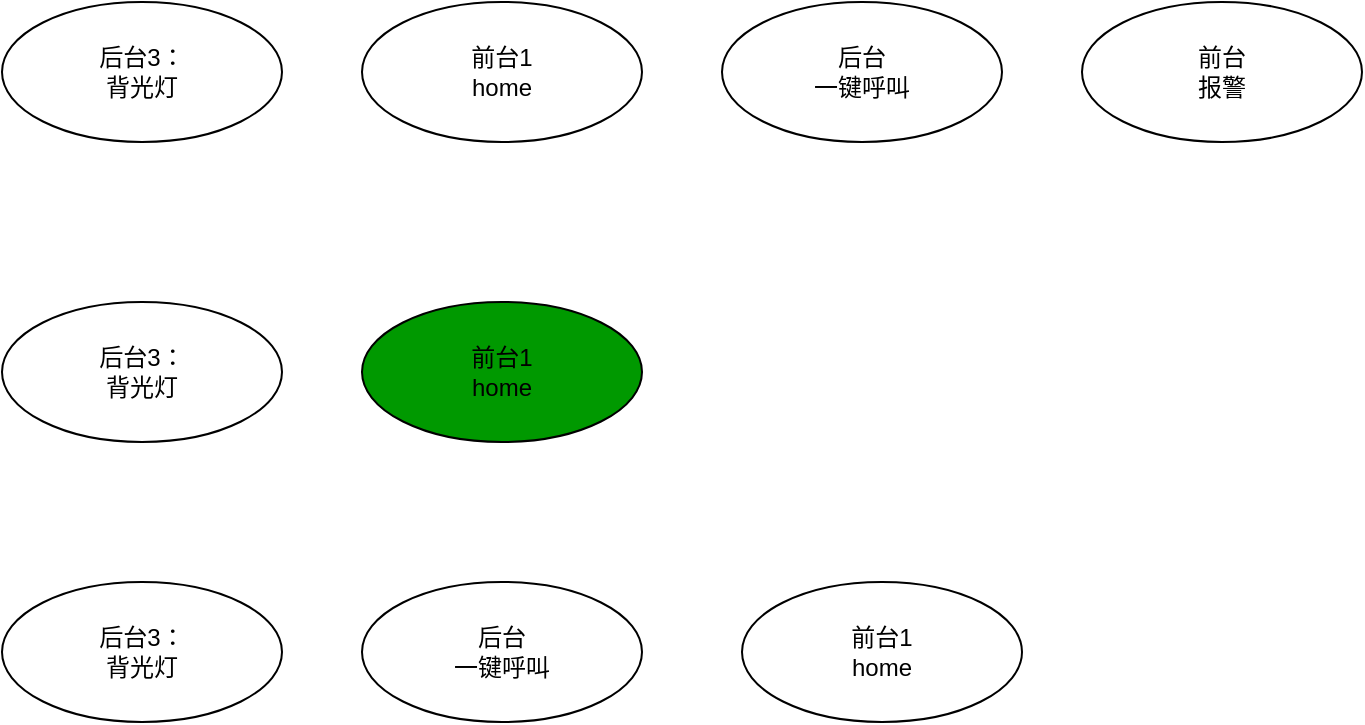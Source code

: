 <mxfile version="28.1.2">
  <diagram name="第 1 页" id="oZ9QpFtRigeAbVjY0cbb">
    <mxGraphModel dx="1042" dy="567" grid="1" gridSize="10" guides="1" tooltips="1" connect="1" arrows="1" fold="1" page="1" pageScale="1" pageWidth="1169" pageHeight="827" math="0" shadow="0">
      <root>
        <mxCell id="0" />
        <mxCell id="1" parent="0" />
        <mxCell id="hwEPEX_snPCJdD1slW9v-1" value="后台3：&lt;br&gt;背光灯" style="ellipse;whiteSpace=wrap;html=1;" vertex="1" parent="1">
          <mxGeometry x="110" y="240" width="140" height="70" as="geometry" />
        </mxCell>
        <mxCell id="hwEPEX_snPCJdD1slW9v-3" value="前台1&lt;br&gt;home" style="ellipse;whiteSpace=wrap;html=1;" vertex="1" parent="1">
          <mxGeometry x="290" y="240" width="140" height="70" as="geometry" />
        </mxCell>
        <mxCell id="hwEPEX_snPCJdD1slW9v-4" value="后台&lt;br&gt;一键呼叫" style="ellipse;whiteSpace=wrap;html=1;" vertex="1" parent="1">
          <mxGeometry x="470" y="240" width="140" height="70" as="geometry" />
        </mxCell>
        <mxCell id="hwEPEX_snPCJdD1slW9v-5" value="前台&lt;br&gt;报警" style="ellipse;whiteSpace=wrap;html=1;" vertex="1" parent="1">
          <mxGeometry x="650" y="240" width="140" height="70" as="geometry" />
        </mxCell>
        <mxCell id="hwEPEX_snPCJdD1slW9v-6" value="后台3：&lt;br&gt;背光灯" style="ellipse;whiteSpace=wrap;html=1;" vertex="1" parent="1">
          <mxGeometry x="110" y="390" width="140" height="70" as="geometry" />
        </mxCell>
        <mxCell id="hwEPEX_snPCJdD1slW9v-7" value="前台1&lt;br&gt;home" style="ellipse;whiteSpace=wrap;html=1;fillColor=#009900;" vertex="1" parent="1">
          <mxGeometry x="290" y="390" width="140" height="70" as="geometry" />
        </mxCell>
        <mxCell id="hwEPEX_snPCJdD1slW9v-9" value="后台3：&lt;br&gt;背光灯" style="ellipse;whiteSpace=wrap;html=1;" vertex="1" parent="1">
          <mxGeometry x="110" y="530" width="140" height="70" as="geometry" />
        </mxCell>
        <mxCell id="hwEPEX_snPCJdD1slW9v-10" value="前台1&lt;br&gt;home" style="ellipse;whiteSpace=wrap;html=1;" vertex="1" parent="1">
          <mxGeometry x="480" y="530" width="140" height="70" as="geometry" />
        </mxCell>
        <mxCell id="hwEPEX_snPCJdD1slW9v-11" value="后台&lt;br&gt;一键呼叫" style="ellipse;whiteSpace=wrap;html=1;" vertex="1" parent="1">
          <mxGeometry x="290" y="530" width="140" height="70" as="geometry" />
        </mxCell>
      </root>
    </mxGraphModel>
  </diagram>
</mxfile>

